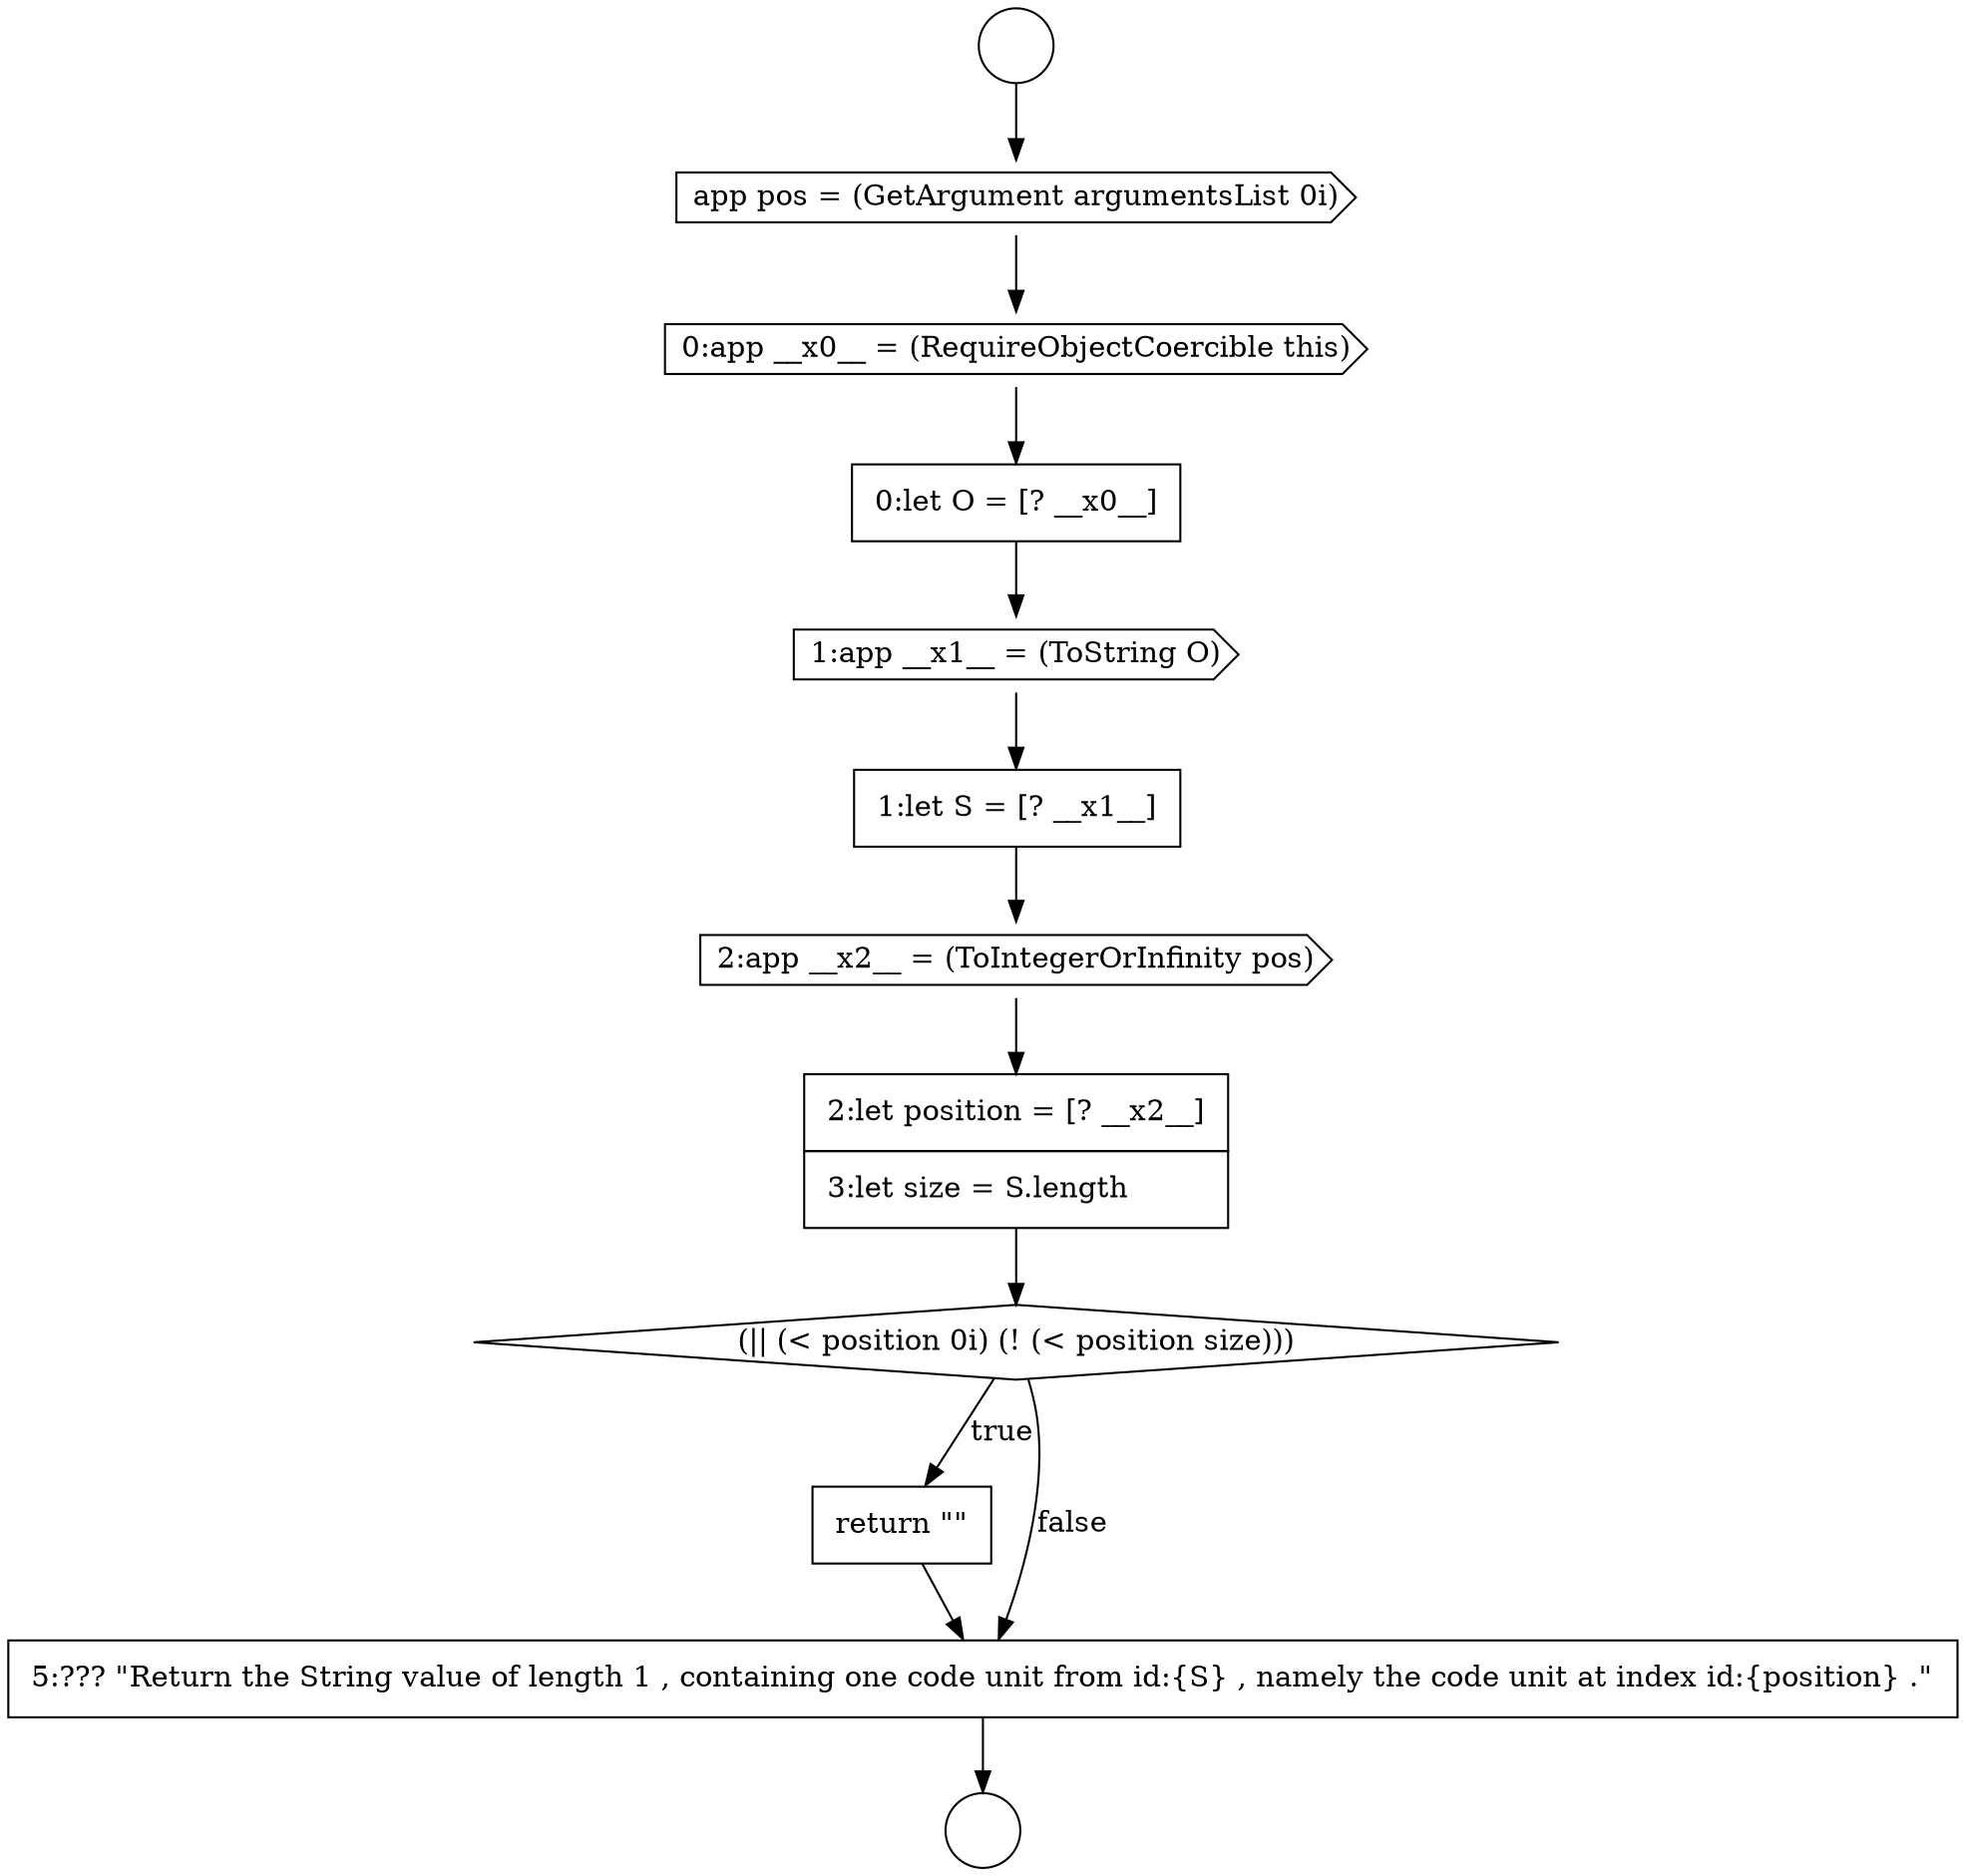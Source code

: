 digraph {
  node13886 [shape=circle label=" " color="black" fillcolor="white" style=filled]
  node13895 [shape=diamond, label=<<font color="black">(|| (&lt; position 0i) (! (&lt; position size)))</font>> color="black" fillcolor="white" style=filled]
  node13891 [shape=cds, label=<<font color="black">1:app __x1__ = (ToString O)</font>> color="black" fillcolor="white" style=filled]
  node13892 [shape=none, margin=0, label=<<font color="black">
    <table border="0" cellborder="1" cellspacing="0" cellpadding="10">
      <tr><td align="left">1:let S = [? __x1__]</td></tr>
    </table>
  </font>> color="black" fillcolor="white" style=filled]
  node13896 [shape=none, margin=0, label=<<font color="black">
    <table border="0" cellborder="1" cellspacing="0" cellpadding="10">
      <tr><td align="left">return &quot;&quot;</td></tr>
    </table>
  </font>> color="black" fillcolor="white" style=filled]
  node13888 [shape=cds, label=<<font color="black">app pos = (GetArgument argumentsList 0i)</font>> color="black" fillcolor="white" style=filled]
  node13889 [shape=cds, label=<<font color="black">0:app __x0__ = (RequireObjectCoercible this)</font>> color="black" fillcolor="white" style=filled]
  node13893 [shape=cds, label=<<font color="black">2:app __x2__ = (ToIntegerOrInfinity pos)</font>> color="black" fillcolor="white" style=filled]
  node13897 [shape=none, margin=0, label=<<font color="black">
    <table border="0" cellborder="1" cellspacing="0" cellpadding="10">
      <tr><td align="left">5:??? &quot;Return the String value of length 1 , containing one code unit from id:{S} , namely the code unit at index id:{position} .&quot;</td></tr>
    </table>
  </font>> color="black" fillcolor="white" style=filled]
  node13887 [shape=circle label=" " color="black" fillcolor="white" style=filled]
  node13890 [shape=none, margin=0, label=<<font color="black">
    <table border="0" cellborder="1" cellspacing="0" cellpadding="10">
      <tr><td align="left">0:let O = [? __x0__]</td></tr>
    </table>
  </font>> color="black" fillcolor="white" style=filled]
  node13894 [shape=none, margin=0, label=<<font color="black">
    <table border="0" cellborder="1" cellspacing="0" cellpadding="10">
      <tr><td align="left">2:let position = [? __x2__]</td></tr>
      <tr><td align="left">3:let size = S.length</td></tr>
    </table>
  </font>> color="black" fillcolor="white" style=filled]
  node13896 -> node13897 [ color="black"]
  node13895 -> node13896 [label=<<font color="black">true</font>> color="black"]
  node13895 -> node13897 [label=<<font color="black">false</font>> color="black"]
  node13889 -> node13890 [ color="black"]
  node13897 -> node13887 [ color="black"]
  node13891 -> node13892 [ color="black"]
  node13893 -> node13894 [ color="black"]
  node13892 -> node13893 [ color="black"]
  node13894 -> node13895 [ color="black"]
  node13886 -> node13888 [ color="black"]
  node13888 -> node13889 [ color="black"]
  node13890 -> node13891 [ color="black"]
}
